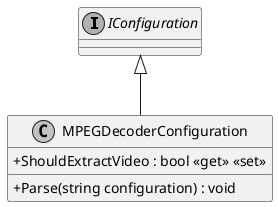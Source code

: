 @startuml
skinparam monochrome true
skinparam classAttributeIconSize 0

interface IConfiguration

class MPEGDecoderConfiguration {
    + ShouldExtractVideo : bool <<get>> <<set>>
    + Parse(string configuration) : void
}

IConfiguration <|-- MPEGDecoderConfiguration
@enduml
